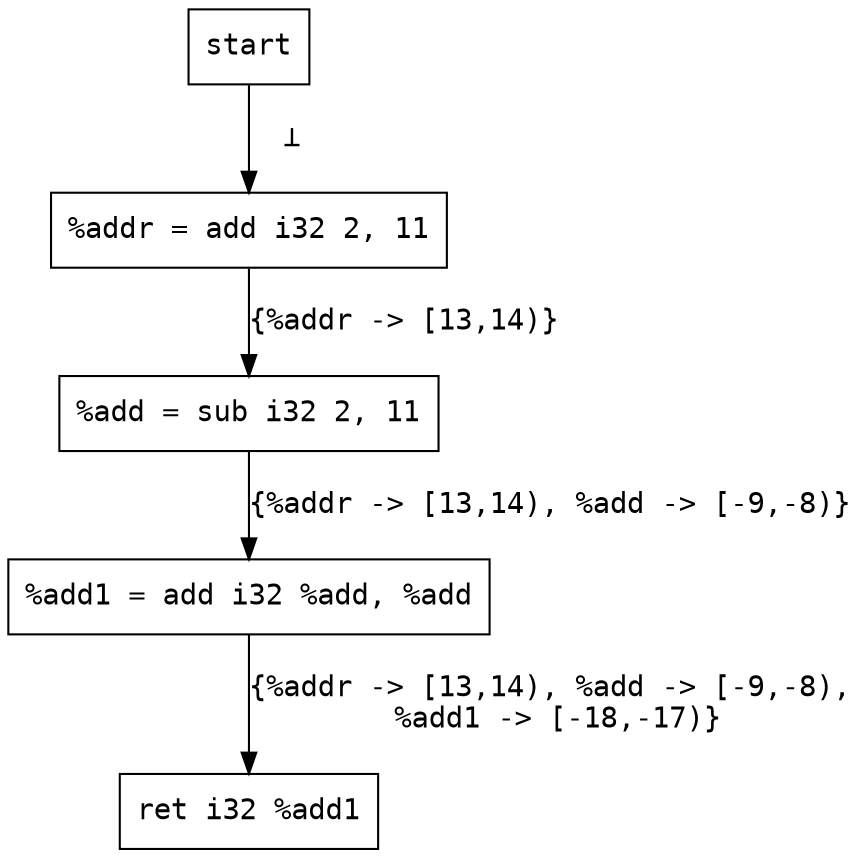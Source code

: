 digraph simpleAddRA{
	node [shape=record,fontname="Courier"];
	edge [fontname="Courier"];

	start;
	addr[label="%addr = add i32 2, 11"];
	add[label="%add = sub i32 2, 11"];
	add1[label="%add1 = add i32 %add, %add"];
	ret[label="ret i32 %add1"];

	start -> addr[label="  &#8869;"];
	addr -> add[label= "{%addr -> [13,14)}"];
	add -> add1[label= "{%addr -> [13,14), %add -> [-9,-8)}"];
	add1 -> ret[label= "{%addr -> [13,14), %add -> [-9,-8),\l %add1 -> [-18,-17)}"];		
}